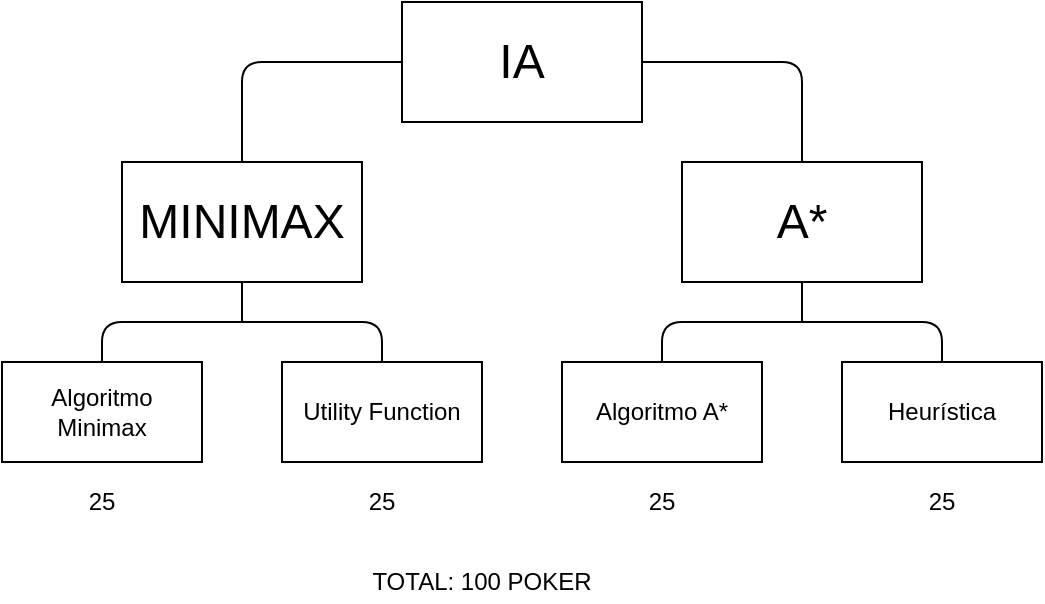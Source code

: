 <mxfile version="10.6.3" type="device"><diagram id="pMzadv6SXnVwOCWkjTT_" name="Page-1"><mxGraphModel dx="1594" dy="765" grid="1" gridSize="10" guides="1" tooltips="1" connect="1" arrows="1" fold="1" page="1" pageScale="1" pageWidth="827" pageHeight="1169" math="0" shadow="0"><root><mxCell id="0"/><mxCell id="1" parent="0"/><mxCell id="C2PBLA4NBZXqmBlkNYri-2" value="&lt;p&gt;&lt;font face=&quot;Helvetica&quot; style=&quot;font-size: 24px&quot;&gt;IA&lt;/font&gt;&lt;/p&gt;" style="rounded=0;whiteSpace=wrap;html=1;" parent="1" vertex="1"><mxGeometry x="400" y="140" width="120" height="60" as="geometry"/></mxCell><mxCell id="C2PBLA4NBZXqmBlkNYri-5" value="&lt;pre style=&quot;font-size: 24px&quot;&gt;&lt;font face=&quot;Helvetica&quot;&gt;MINIMAX&lt;/font&gt;&lt;/pre&gt;" style="rounded=0;whiteSpace=wrap;html=1;" parent="1" vertex="1"><mxGeometry x="260" y="220" width="120" height="60" as="geometry"/></mxCell><mxCell id="C2PBLA4NBZXqmBlkNYri-7" value="&lt;pre&gt;&lt;font style=&quot;font-size: 24px&quot; face=&quot;Helvetica&quot;&gt;A*&lt;/font&gt;&lt;/pre&gt;" style="rounded=0;whiteSpace=wrap;html=1;" parent="1" vertex="1"><mxGeometry x="540" y="220" width="120" height="60" as="geometry"/></mxCell><mxCell id="C2PBLA4NBZXqmBlkNYri-13" value="Algoritmo Minimax" style="rounded=0;whiteSpace=wrap;html=1;aspect=fixed;" parent="1" vertex="1"><mxGeometry x="200" y="320" width="100" height="50" as="geometry"/></mxCell><mxCell id="C2PBLA4NBZXqmBlkNYri-15" value="Utility Function&lt;br&gt;" style="rounded=0;whiteSpace=wrap;html=1;aspect=fixed;" parent="1" vertex="1"><mxGeometry x="340" y="320" width="100" height="50" as="geometry"/></mxCell><mxCell id="C2PBLA4NBZXqmBlkNYri-17" value="Algoritmo A*" style="rounded=0;whiteSpace=wrap;html=1;aspect=fixed;" parent="1" vertex="1"><mxGeometry x="480" y="320" width="100" height="50" as="geometry"/></mxCell><mxCell id="C2PBLA4NBZXqmBlkNYri-18" value="Heurística" style="rounded=0;whiteSpace=wrap;html=1;aspect=fixed;" parent="1" vertex="1"><mxGeometry x="620" y="320" width="100" height="50" as="geometry"/></mxCell><mxCell id="C2PBLA4NBZXqmBlkNYri-20" value="" style="endArrow=none;html=1;exitX=0;exitY=0.5;exitDx=0;exitDy=0;entryX=0.5;entryY=0;entryDx=0;entryDy=0;" parent="1" source="C2PBLA4NBZXqmBlkNYri-2" target="C2PBLA4NBZXqmBlkNYri-5" edge="1"><mxGeometry width="50" height="50" relative="1" as="geometry"><mxPoint x="200" y="440" as="sourcePoint"/><mxPoint x="120" y="210" as="targetPoint"/><Array as="points"><mxPoint x="320" y="170"/></Array></mxGeometry></mxCell><mxCell id="C2PBLA4NBZXqmBlkNYri-21" value="" style="endArrow=none;html=1;entryX=1;entryY=0.5;entryDx=0;entryDy=0;exitX=0.5;exitY=0;exitDx=0;exitDy=0;" parent="1" source="C2PBLA4NBZXqmBlkNYri-7" target="C2PBLA4NBZXqmBlkNYri-2" edge="1"><mxGeometry width="50" height="50" relative="1" as="geometry"><mxPoint x="200" y="440" as="sourcePoint"/><mxPoint x="250" y="390" as="targetPoint"/><Array as="points"><mxPoint x="600" y="170"/></Array></mxGeometry></mxCell><mxCell id="C2PBLA4NBZXqmBlkNYri-22" value="" style="endArrow=none;html=1;entryX=0.5;entryY=0;entryDx=0;entryDy=0;" parent="1" target="C2PBLA4NBZXqmBlkNYri-13" edge="1"><mxGeometry width="50" height="50" relative="1" as="geometry"><mxPoint x="320" y="300" as="sourcePoint"/><mxPoint x="250" y="390" as="targetPoint"/><Array as="points"><mxPoint x="250" y="300"/></Array></mxGeometry></mxCell><mxCell id="C2PBLA4NBZXqmBlkNYri-25" value="" style="endArrow=none;html=1;entryX=0.5;entryY=0;entryDx=0;entryDy=0;" parent="1" target="C2PBLA4NBZXqmBlkNYri-15" edge="1"><mxGeometry width="50" height="50" relative="1" as="geometry"><mxPoint x="320" y="300" as="sourcePoint"/><mxPoint x="250" y="390" as="targetPoint"/><Array as="points"><mxPoint x="390" y="300"/></Array></mxGeometry></mxCell><mxCell id="C2PBLA4NBZXqmBlkNYri-26" value="" style="endArrow=none;html=1;exitX=0.5;exitY=1;exitDx=0;exitDy=0;" parent="1" source="C2PBLA4NBZXqmBlkNYri-5" edge="1"><mxGeometry width="50" height="50" relative="1" as="geometry"><mxPoint x="200" y="440" as="sourcePoint"/><mxPoint x="320" y="300" as="targetPoint"/></mxGeometry></mxCell><mxCell id="C2PBLA4NBZXqmBlkNYri-27" value="" style="endArrow=none;html=1;entryX=0.5;entryY=0;entryDx=0;entryDy=0;" parent="1" target="C2PBLA4NBZXqmBlkNYri-17" edge="1"><mxGeometry width="50" height="50" relative="1" as="geometry"><mxPoint x="600" y="300" as="sourcePoint"/><mxPoint x="250" y="390" as="targetPoint"/><Array as="points"><mxPoint x="530" y="300"/></Array></mxGeometry></mxCell><mxCell id="C2PBLA4NBZXqmBlkNYri-28" value="" style="endArrow=none;html=1;entryX=0.5;entryY=0;entryDx=0;entryDy=0;" parent="1" target="C2PBLA4NBZXqmBlkNYri-18" edge="1"><mxGeometry width="50" height="50" relative="1" as="geometry"><mxPoint x="600" y="300" as="sourcePoint"/><mxPoint x="250" y="390" as="targetPoint"/><Array as="points"><mxPoint x="670" y="300"/></Array></mxGeometry></mxCell><mxCell id="C2PBLA4NBZXqmBlkNYri-29" value="" style="endArrow=none;html=1;entryX=0.5;entryY=1;entryDx=0;entryDy=0;" parent="1" target="C2PBLA4NBZXqmBlkNYri-7" edge="1"><mxGeometry width="50" height="50" relative="1" as="geometry"><mxPoint x="600" y="300" as="sourcePoint"/><mxPoint x="250" y="460" as="targetPoint"/></mxGeometry></mxCell><mxCell id="zgB5DotBJxr328-YwF2J-1" value="25" style="text;html=1;strokeColor=none;fillColor=none;align=center;verticalAlign=middle;whiteSpace=wrap;rounded=0;" parent="1" vertex="1"><mxGeometry x="230" y="380" width="40" height="20" as="geometry"/></mxCell><mxCell id="zgB5DotBJxr328-YwF2J-2" value="25" style="text;html=1;strokeColor=none;fillColor=none;align=center;verticalAlign=middle;whiteSpace=wrap;rounded=0;" parent="1" vertex="1"><mxGeometry x="370" y="380" width="40" height="20" as="geometry"/></mxCell><mxCell id="zgB5DotBJxr328-YwF2J-3" value="25" style="text;html=1;strokeColor=none;fillColor=none;align=center;verticalAlign=middle;whiteSpace=wrap;rounded=0;" parent="1" vertex="1"><mxGeometry x="510" y="380" width="40" height="20" as="geometry"/></mxCell><mxCell id="zgB5DotBJxr328-YwF2J-4" value="25" style="text;html=1;strokeColor=none;fillColor=none;align=center;verticalAlign=middle;whiteSpace=wrap;rounded=0;" parent="1" vertex="1"><mxGeometry x="650" y="380" width="40" height="20" as="geometry"/></mxCell><mxCell id="n2156Ef4hbG5jmQ8swWH-1" value="TOTAL: 100 POKER" style="text;html=1;strokeColor=none;fillColor=none;align=center;verticalAlign=middle;whiteSpace=wrap;rounded=0;" vertex="1" parent="1"><mxGeometry x="200" y="420" width="480" height="20" as="geometry"/></mxCell></root></mxGraphModel></diagram></mxfile>